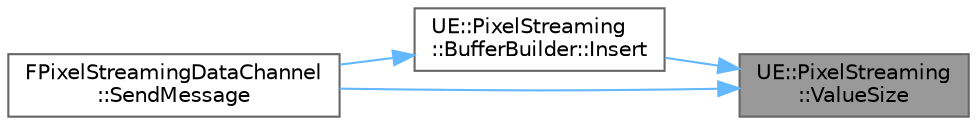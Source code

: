 digraph "UE::PixelStreaming::ValueSize"
{
 // INTERACTIVE_SVG=YES
 // LATEX_PDF_SIZE
  bgcolor="transparent";
  edge [fontname=Helvetica,fontsize=10,labelfontname=Helvetica,labelfontsize=10];
  node [fontname=Helvetica,fontsize=10,shape=box,height=0.2,width=0.4];
  rankdir="RL";
  Node1 [id="Node000001",label="UE::PixelStreaming\l::ValueSize",height=0.2,width=0.4,color="gray40", fillcolor="grey60", style="filled", fontcolor="black",tooltip=" "];
  Node1 -> Node2 [id="edge1_Node000001_Node000002",dir="back",color="steelblue1",style="solid",tooltip=" "];
  Node2 [id="Node000002",label="UE::PixelStreaming\l::BufferBuilder::Insert",height=0.2,width=0.4,color="grey40", fillcolor="white", style="filled",URL="$df/db2/structUE_1_1PixelStreaming_1_1BufferBuilder.html#a3faa94e422604eecf09d0af223978111",tooltip=" "];
  Node2 -> Node3 [id="edge2_Node000002_Node000003",dir="back",color="steelblue1",style="solid",tooltip=" "];
  Node3 [id="Node000003",label="FPixelStreamingDataChannel\l::SendMessage",height=0.2,width=0.4,color="grey40", fillcolor="white", style="filled",URL="$d1/d0d/classFPixelStreamingDataChannel.html#a91ecd5be4d37909c3c65e81fb11ccbfe",tooltip="Sends a series of arguments to the data channel with the given type."];
  Node1 -> Node3 [id="edge3_Node000001_Node000003",dir="back",color="steelblue1",style="solid",tooltip=" "];
}
